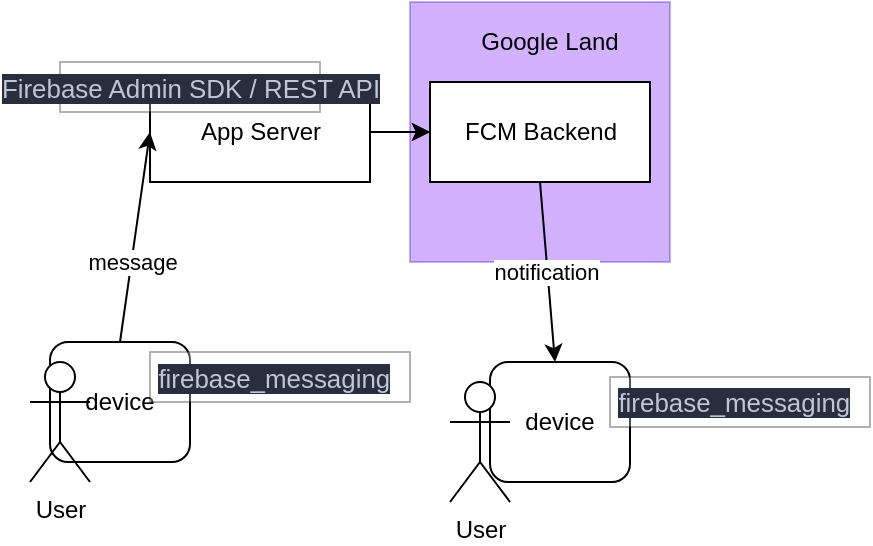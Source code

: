 <mxfile>
    <diagram id="6qBAQ00iJwnHKGznBmy1" name="Page-1">
        <mxGraphModel dx="437" dy="979" grid="1" gridSize="10" guides="1" tooltips="1" connect="1" arrows="1" fold="1" page="1" pageScale="1" pageWidth="827" pageHeight="1169" math="0" shadow="0">
            <root>
                <mxCell id="0"/>
                <mxCell id="1" parent="0"/>
                <mxCell id="24" value="" style="whiteSpace=wrap;html=1;aspect=fixed;fillColor=#6a00ff;strokeColor=#3700CC;fontColor=#ffffff;opacity=30;" vertex="1" parent="1">
                    <mxGeometry x="230" width="130" height="130" as="geometry"/>
                </mxCell>
                <mxCell id="18" style="edgeStyle=none;html=1;exitX=0.5;exitY=1;exitDx=0;exitDy=0;" parent="1" source="20" target="13" edge="1">
                    <mxGeometry relative="1" as="geometry">
                        <mxPoint x="390" y="65" as="sourcePoint"/>
                    </mxGeometry>
                </mxCell>
                <mxCell id="19" value="notification" style="edgeLabel;html=1;align=center;verticalAlign=middle;resizable=0;points=[];" vertex="1" connectable="0" parent="18">
                    <mxGeometry x="-0.04" y="-1" relative="1" as="geometry">
                        <mxPoint y="1" as="offset"/>
                    </mxGeometry>
                </mxCell>
                <mxCell id="23" value="" style="edgeStyle=none;html=1;" edge="1" parent="1" source="10" target="20">
                    <mxGeometry relative="1" as="geometry"/>
                </mxCell>
                <mxCell id="10" value="App Server" style="html=1;" parent="1" vertex="1">
                    <mxGeometry x="100" y="40" width="110" height="50" as="geometry"/>
                </mxCell>
                <mxCell id="11" value="" style="endArrow=classic;html=1;entryX=0;entryY=0.5;entryDx=0;entryDy=0;exitX=0.5;exitY=0;exitDx=0;exitDy=0;" parent="1" source="14" target="10" edge="1">
                    <mxGeometry width="50" height="50" relative="1" as="geometry">
                        <mxPoint x="10" y="125" as="sourcePoint"/>
                        <mxPoint x="60" y="90" as="targetPoint"/>
                    </mxGeometry>
                </mxCell>
                <mxCell id="12" value="message" style="edgeLabel;html=1;align=center;verticalAlign=middle;resizable=0;points=[];" parent="11" connectable="0" vertex="1">
                    <mxGeometry x="-0.236" relative="1" as="geometry">
                        <mxPoint as="offset"/>
                    </mxGeometry>
                </mxCell>
                <mxCell id="13" value="device" style="rounded=1;whiteSpace=wrap;html=1;" parent="1" vertex="1">
                    <mxGeometry x="270" y="180" width="70" height="60" as="geometry"/>
                </mxCell>
                <mxCell id="14" value="device" style="rounded=1;whiteSpace=wrap;html=1;" parent="1" vertex="1">
                    <mxGeometry x="50" y="170" width="70" height="60" as="geometry"/>
                </mxCell>
                <mxCell id="15" value="User" style="shape=umlActor;verticalLabelPosition=bottom;verticalAlign=top;html=1;outlineConnect=0;" parent="1" vertex="1">
                    <mxGeometry x="40" y="180" width="30" height="60" as="geometry"/>
                </mxCell>
                <mxCell id="16" value="User" style="shape=umlActor;verticalLabelPosition=bottom;verticalAlign=top;html=1;outlineConnect=0;" parent="1" vertex="1">
                    <mxGeometry x="250" y="190" width="30" height="60" as="geometry"/>
                </mxCell>
                <mxCell id="20" value="FCM Backend" style="html=1;" vertex="1" parent="1">
                    <mxGeometry x="240" y="40" width="110" height="50" as="geometry"/>
                </mxCell>
                <mxCell id="21" style="edgeStyle=none;html=1;exitX=1;exitY=0.5;exitDx=0;exitDy=0;entryX=0;entryY=0.5;entryDx=0;entryDy=0;" edge="1" parent="1" source="10" target="20">
                    <mxGeometry relative="1" as="geometry">
                        <mxPoint x="335" y="100" as="sourcePoint"/>
                        <mxPoint x="320" y="190" as="targetPoint"/>
                    </mxGeometry>
                </mxCell>
                <mxCell id="25" value="Google Land" style="text;html=1;strokeColor=none;fillColor=none;align=center;verticalAlign=middle;whiteSpace=wrap;rounded=0;opacity=30;" vertex="1" parent="1">
                    <mxGeometry x="260" y="10" width="80" height="20" as="geometry"/>
                </mxCell>
                <mxCell id="26" value="&lt;span style=&quot;color: rgb(191 , 199 , 213) ; font-family: , &amp;#34;menlo&amp;#34; , &amp;#34;monaco&amp;#34; , &amp;#34;consolas&amp;#34; , &amp;#34;liberation mono&amp;#34; , &amp;#34;courier new&amp;#34; , monospace ; font-size: 12.96px ; background-color: rgb(41 , 45 , 62)&quot;&gt;firebase_messaging&lt;/span&gt;&amp;nbsp;&amp;nbsp;" style="html=1;opacity=30;" vertex="1" parent="1">
                    <mxGeometry x="100" y="175" width="130" height="25" as="geometry"/>
                </mxCell>
                <mxCell id="27" value="&lt;span style=&quot;color: rgb(191 , 199 , 213) ; font-family: , &amp;#34;menlo&amp;#34; , &amp;#34;monaco&amp;#34; , &amp;#34;consolas&amp;#34; , &amp;#34;liberation mono&amp;#34; , &amp;#34;courier new&amp;#34; , monospace ; font-size: 12.96px ; background-color: rgb(41 , 45 , 62)&quot;&gt;firebase_messaging&lt;/span&gt;&amp;nbsp;&amp;nbsp;" style="html=1;opacity=30;" vertex="1" parent="1">
                    <mxGeometry x="330" y="187.5" width="130" height="25" as="geometry"/>
                </mxCell>
                <mxCell id="28" value="&lt;font color=&quot;#bfc7d5&quot;&gt;&lt;span style=&quot;font-size: 12.96px ; background-color: rgb(41 , 45 , 62)&quot;&gt;Firebase Admin SDK / REST API&lt;/span&gt;&lt;/font&gt;" style="html=1;opacity=30;" vertex="1" parent="1">
                    <mxGeometry x="55" y="30" width="130" height="25" as="geometry"/>
                </mxCell>
            </root>
        </mxGraphModel>
    </diagram>
</mxfile>
